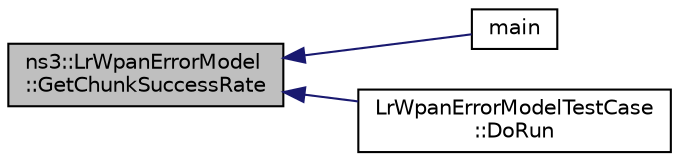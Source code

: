 digraph "ns3::LrWpanErrorModel::GetChunkSuccessRate"
{
  edge [fontname="Helvetica",fontsize="10",labelfontname="Helvetica",labelfontsize="10"];
  node [fontname="Helvetica",fontsize="10",shape=record];
  rankdir="LR";
  Node1 [label="ns3::LrWpanErrorModel\l::GetChunkSuccessRate",height=0.2,width=0.4,color="black", fillcolor="grey75", style="filled", fontcolor="black"];
  Node1 -> Node2 [dir="back",color="midnightblue",fontsize="10",style="solid"];
  Node2 [label="main",height=0.2,width=0.4,color="black", fillcolor="white", style="filled",URL="$d8/ddb/lr-wpan-error-model-plot_8cc.html#a0ddf1224851353fc92bfbff6f499fa97"];
  Node1 -> Node3 [dir="back",color="midnightblue",fontsize="10",style="solid"];
  Node3 [label="LrWpanErrorModelTestCase\l::DoRun",height=0.2,width=0.4,color="black", fillcolor="white", style="filled",URL="$db/d33/classLrWpanErrorModelTestCase.html#adfe4168af63db274fca72cf42a9d5a44",tooltip="Implementation to actually run this TestCase. "];
}

